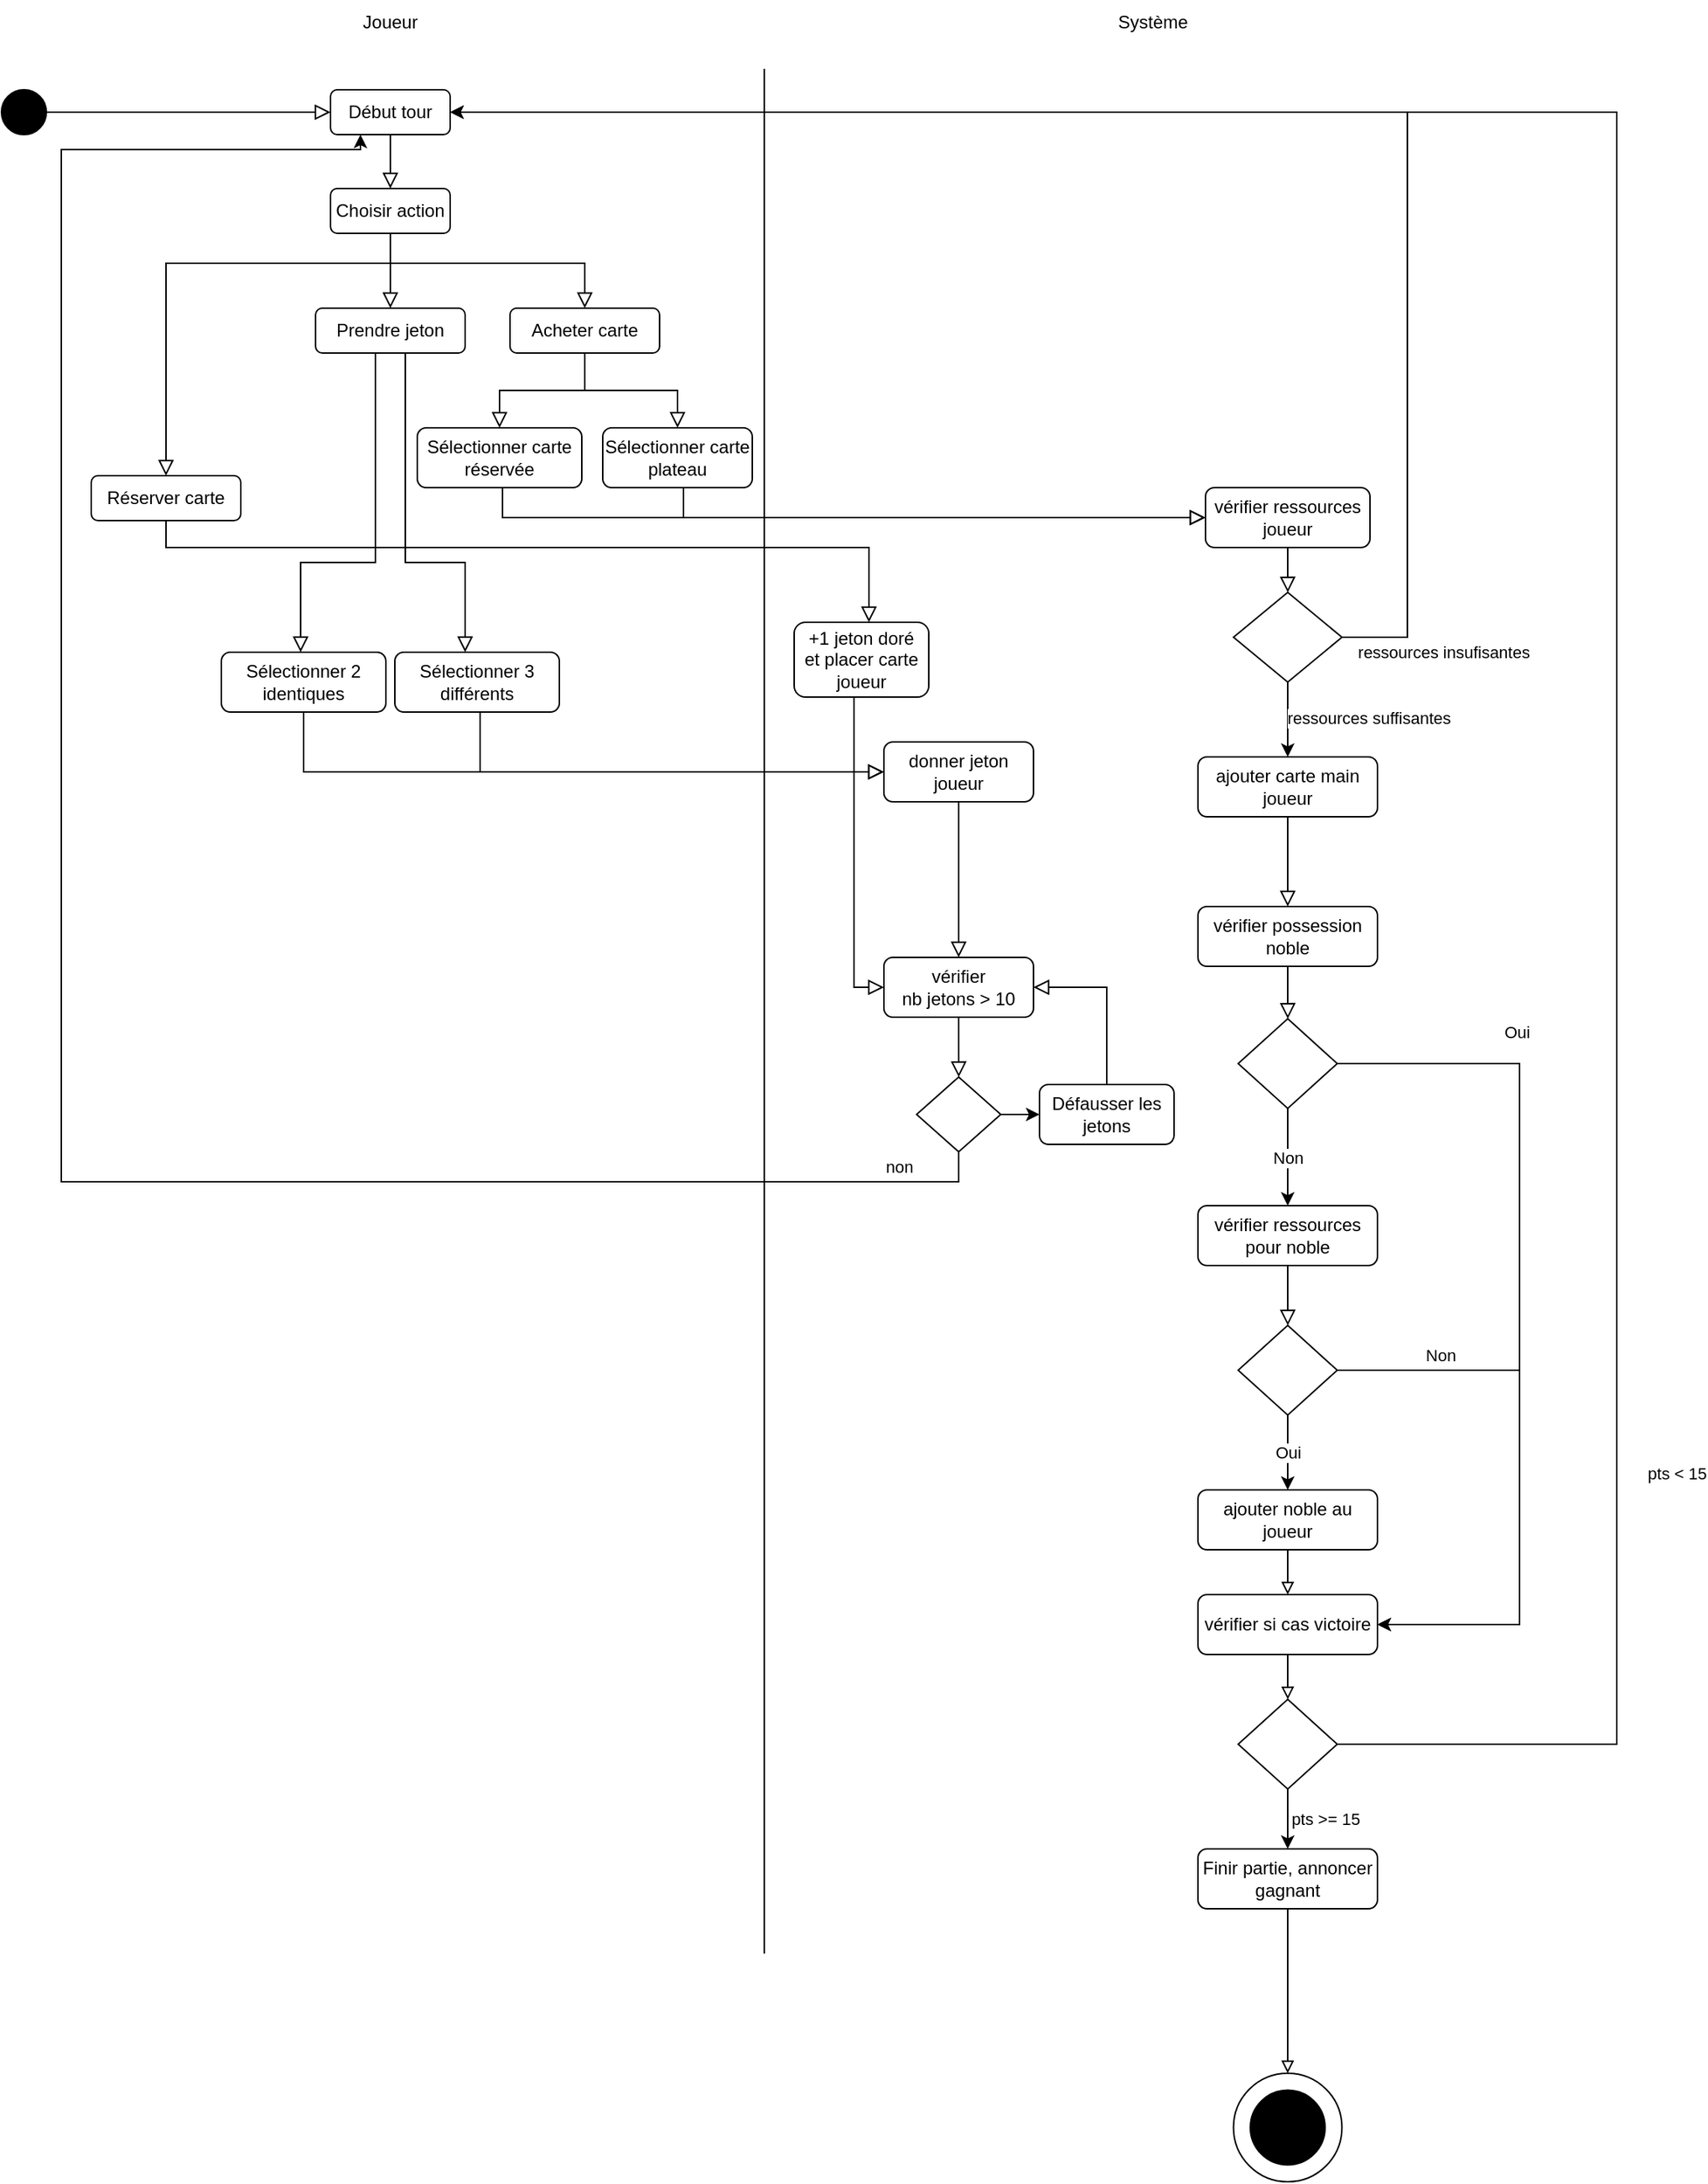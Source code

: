 <mxfile version="22.1.3" type="github">
  <diagram id="C5RBs43oDa-KdzZeNtuy" name="Page-1">
    <mxGraphModel dx="1877" dy="1782" grid="1" gridSize="10" guides="1" tooltips="1" connect="1" arrows="1" fold="1" page="1" pageScale="1" pageWidth="827" pageHeight="1169" math="0" shadow="0">
      <root>
        <mxCell id="WIyWlLk6GJQsqaUBKTNV-0" />
        <mxCell id="WIyWlLk6GJQsqaUBKTNV-1" parent="WIyWlLk6GJQsqaUBKTNV-0" />
        <mxCell id="WIyWlLk6GJQsqaUBKTNV-2" value="" style="rounded=0;html=1;jettySize=auto;orthogonalLoop=1;fontSize=11;endArrow=block;endFill=0;endSize=8;strokeWidth=1;shadow=0;labelBackgroundColor=none;edgeStyle=orthogonalEdgeStyle;" parent="WIyWlLk6GJQsqaUBKTNV-1" source="WIyWlLk6GJQsqaUBKTNV-3" target="WIyWlLk6GJQsqaUBKTNV-7" edge="1">
          <mxGeometry relative="1" as="geometry">
            <mxPoint x="50" y="156" as="targetPoint" />
            <Array as="points">
              <mxPoint x="-20" y="116" />
              <mxPoint x="110" y="116" />
            </Array>
          </mxGeometry>
        </mxCell>
        <mxCell id="WIyWlLk6GJQsqaUBKTNV-3" value="Choisir action" style="rounded=1;whiteSpace=wrap;html=1;fontSize=12;glass=0;strokeWidth=1;shadow=0;" parent="WIyWlLk6GJQsqaUBKTNV-1" vertex="1">
          <mxGeometry x="-60" y="66" width="80" height="30" as="geometry" />
        </mxCell>
        <mxCell id="WIyWlLk6GJQsqaUBKTNV-7" value="Acheter carte" style="rounded=1;whiteSpace=wrap;html=1;fontSize=12;glass=0;strokeWidth=1;shadow=0;" parent="WIyWlLk6GJQsqaUBKTNV-1" vertex="1">
          <mxGeometry x="60" y="146" width="100" height="30" as="geometry" />
        </mxCell>
        <mxCell id="enHVpY441fStGtkDG_Y8-0" value="" style="ellipse;whiteSpace=wrap;html=1;aspect=fixed;fillColor=#000000;" parent="WIyWlLk6GJQsqaUBKTNV-1" vertex="1">
          <mxGeometry x="-280" width="30" height="30" as="geometry" />
        </mxCell>
        <mxCell id="enHVpY441fStGtkDG_Y8-1" value="" style="rounded=0;html=1;jettySize=auto;orthogonalLoop=1;fontSize=11;endArrow=block;endFill=0;endSize=8;strokeWidth=1;shadow=0;labelBackgroundColor=none;edgeStyle=orthogonalEdgeStyle;" parent="WIyWlLk6GJQsqaUBKTNV-1" source="enHVpY441fStGtkDG_Y8-0" target="Eacr9_k-0uvhscIPPzIO-74" edge="1">
          <mxGeometry relative="1" as="geometry">
            <mxPoint x="-50" y="125" as="sourcePoint" />
            <mxPoint x="-50" y="175" as="targetPoint" />
          </mxGeometry>
        </mxCell>
        <mxCell id="Eacr9_k-0uvhscIPPzIO-0" value="Joueur" style="text;html=1;strokeColor=none;fillColor=none;align=center;verticalAlign=middle;whiteSpace=wrap;rounded=0;" vertex="1" parent="WIyWlLk6GJQsqaUBKTNV-1">
          <mxGeometry x="-50" y="-60" width="60" height="30" as="geometry" />
        </mxCell>
        <mxCell id="Eacr9_k-0uvhscIPPzIO-1" value="Système" style="text;html=1;strokeColor=none;fillColor=none;align=center;verticalAlign=middle;whiteSpace=wrap;rounded=0;" vertex="1" parent="WIyWlLk6GJQsqaUBKTNV-1">
          <mxGeometry x="460" y="-60" width="60" height="30" as="geometry" />
        </mxCell>
        <mxCell id="Eacr9_k-0uvhscIPPzIO-2" value="" style="endArrow=none;html=1;rounded=0;" edge="1" parent="WIyWlLk6GJQsqaUBKTNV-1">
          <mxGeometry width="50" height="50" relative="1" as="geometry">
            <mxPoint x="230" y="1246" as="sourcePoint" />
            <mxPoint x="230" y="-14" as="targetPoint" />
          </mxGeometry>
        </mxCell>
        <mxCell id="Eacr9_k-0uvhscIPPzIO-3" value="Prendre jeton" style="rounded=1;whiteSpace=wrap;html=1;fontSize=12;glass=0;strokeWidth=1;shadow=0;" vertex="1" parent="WIyWlLk6GJQsqaUBKTNV-1">
          <mxGeometry x="-70" y="146" width="100" height="30" as="geometry" />
        </mxCell>
        <mxCell id="Eacr9_k-0uvhscIPPzIO-4" value="" style="rounded=0;html=1;jettySize=auto;orthogonalLoop=1;fontSize=11;endArrow=block;endFill=0;endSize=8;strokeWidth=1;shadow=0;labelBackgroundColor=none;edgeStyle=orthogonalEdgeStyle;" edge="1" parent="WIyWlLk6GJQsqaUBKTNV-1" source="WIyWlLk6GJQsqaUBKTNV-3" target="Eacr9_k-0uvhscIPPzIO-3">
          <mxGeometry relative="1" as="geometry">
            <mxPoint x="60" y="111" as="sourcePoint" />
            <mxPoint x="130" y="156" as="targetPoint" />
            <Array as="points">
              <mxPoint x="-20" y="106" />
              <mxPoint x="-20" y="106" />
            </Array>
          </mxGeometry>
        </mxCell>
        <mxCell id="Eacr9_k-0uvhscIPPzIO-5" value="Réserver carte" style="rounded=1;whiteSpace=wrap;html=1;fontSize=12;glass=0;strokeWidth=1;shadow=0;" vertex="1" parent="WIyWlLk6GJQsqaUBKTNV-1">
          <mxGeometry x="-220" y="258" width="100" height="30" as="geometry" />
        </mxCell>
        <mxCell id="Eacr9_k-0uvhscIPPzIO-6" value="" style="rounded=0;html=1;jettySize=auto;orthogonalLoop=1;fontSize=11;endArrow=block;endFill=0;endSize=8;strokeWidth=1;shadow=0;labelBackgroundColor=none;edgeStyle=orthogonalEdgeStyle;" edge="1" parent="WIyWlLk6GJQsqaUBKTNV-1" source="WIyWlLk6GJQsqaUBKTNV-3" target="Eacr9_k-0uvhscIPPzIO-5">
          <mxGeometry relative="1" as="geometry">
            <mxPoint x="60" y="111" as="sourcePoint" />
            <mxPoint x="-10" y="156" as="targetPoint" />
            <Array as="points">
              <mxPoint x="-20" y="116" />
              <mxPoint x="-170" y="116" />
            </Array>
          </mxGeometry>
        </mxCell>
        <mxCell id="Eacr9_k-0uvhscIPPzIO-9" value="Sélectionner carte plateau" style="rounded=1;whiteSpace=wrap;html=1;fontSize=12;glass=0;strokeWidth=1;shadow=0;" vertex="1" parent="WIyWlLk6GJQsqaUBKTNV-1">
          <mxGeometry x="122" y="226" width="100" height="40" as="geometry" />
        </mxCell>
        <mxCell id="Eacr9_k-0uvhscIPPzIO-10" value="" style="rounded=0;html=1;jettySize=auto;orthogonalLoop=1;fontSize=11;endArrow=block;endFill=0;endSize=8;strokeWidth=1;shadow=0;labelBackgroundColor=none;edgeStyle=orthogonalEdgeStyle;" edge="1" parent="WIyWlLk6GJQsqaUBKTNV-1" source="WIyWlLk6GJQsqaUBKTNV-7" target="Eacr9_k-0uvhscIPPzIO-9">
          <mxGeometry y="20" relative="1" as="geometry">
            <mxPoint as="offset" />
            <mxPoint x="60" y="226" as="sourcePoint" />
            <mxPoint x="60" y="366" as="targetPoint" />
          </mxGeometry>
        </mxCell>
        <mxCell id="Eacr9_k-0uvhscIPPzIO-11" value="Sélectionner carte réservée" style="rounded=1;whiteSpace=wrap;html=1;fontSize=12;glass=0;strokeWidth=1;shadow=0;" vertex="1" parent="WIyWlLk6GJQsqaUBKTNV-1">
          <mxGeometry x="-2" y="226" width="110" height="40" as="geometry" />
        </mxCell>
        <mxCell id="Eacr9_k-0uvhscIPPzIO-13" value="" style="rounded=0;html=1;jettySize=auto;orthogonalLoop=1;fontSize=11;endArrow=block;endFill=0;endSize=8;strokeWidth=1;shadow=0;labelBackgroundColor=none;edgeStyle=orthogonalEdgeStyle;" edge="1" parent="WIyWlLk6GJQsqaUBKTNV-1" source="WIyWlLk6GJQsqaUBKTNV-7" target="Eacr9_k-0uvhscIPPzIO-11">
          <mxGeometry y="20" relative="1" as="geometry">
            <mxPoint as="offset" />
            <mxPoint x="60" y="226" as="sourcePoint" />
            <mxPoint x="60" y="366" as="targetPoint" />
          </mxGeometry>
        </mxCell>
        <mxCell id="Eacr9_k-0uvhscIPPzIO-14" value="vérifier ressources joueur" style="rounded=1;whiteSpace=wrap;html=1;fontSize=12;glass=0;strokeWidth=1;shadow=0;" vertex="1" parent="WIyWlLk6GJQsqaUBKTNV-1">
          <mxGeometry x="525" y="266" width="110" height="40" as="geometry" />
        </mxCell>
        <mxCell id="Eacr9_k-0uvhscIPPzIO-15" value="" style="rounded=0;html=1;jettySize=auto;orthogonalLoop=1;fontSize=11;endArrow=block;endFill=0;endSize=8;strokeWidth=1;shadow=0;labelBackgroundColor=none;edgeStyle=orthogonalEdgeStyle;" edge="1" parent="WIyWlLk6GJQsqaUBKTNV-1" source="Eacr9_k-0uvhscIPPzIO-11" target="Eacr9_k-0uvhscIPPzIO-14">
          <mxGeometry y="20" relative="1" as="geometry">
            <mxPoint as="offset" />
            <mxPoint x="120" y="186" as="sourcePoint" />
            <mxPoint x="65" y="236" as="targetPoint" />
            <Array as="points">
              <mxPoint x="55" y="286" />
            </Array>
          </mxGeometry>
        </mxCell>
        <mxCell id="Eacr9_k-0uvhscIPPzIO-16" value="" style="rounded=0;html=1;jettySize=auto;orthogonalLoop=1;fontSize=11;endArrow=block;endFill=0;endSize=8;strokeWidth=1;shadow=0;labelBackgroundColor=none;edgeStyle=orthogonalEdgeStyle;" edge="1" parent="WIyWlLk6GJQsqaUBKTNV-1" source="Eacr9_k-0uvhscIPPzIO-9" target="Eacr9_k-0uvhscIPPzIO-14">
          <mxGeometry y="20" relative="1" as="geometry">
            <mxPoint as="offset" />
            <mxPoint x="65" y="276" as="sourcePoint" />
            <mxPoint x="300" y="296" as="targetPoint" />
            <Array as="points">
              <mxPoint x="176" y="286" />
            </Array>
          </mxGeometry>
        </mxCell>
        <mxCell id="Eacr9_k-0uvhscIPPzIO-21" style="edgeStyle=orthogonalEdgeStyle;rounded=0;orthogonalLoop=1;jettySize=auto;html=1;exitX=1;exitY=0.5;exitDx=0;exitDy=0;" edge="1" parent="WIyWlLk6GJQsqaUBKTNV-1" source="Eacr9_k-0uvhscIPPzIO-18" target="Eacr9_k-0uvhscIPPzIO-74">
          <mxGeometry relative="1" as="geometry">
            <Array as="points">
              <mxPoint x="660" y="366" />
              <mxPoint x="660" y="15" />
            </Array>
          </mxGeometry>
        </mxCell>
        <mxCell id="Eacr9_k-0uvhscIPPzIO-22" value="ressources insufisantes" style="edgeLabel;html=1;align=center;verticalAlign=middle;resizable=0;points=[];" vertex="1" connectable="0" parent="Eacr9_k-0uvhscIPPzIO-21">
          <mxGeometry x="-0.938" y="3" relative="1" as="geometry">
            <mxPoint x="35" y="13" as="offset" />
          </mxGeometry>
        </mxCell>
        <mxCell id="Eacr9_k-0uvhscIPPzIO-23" value="ressources suffisantes" style="edgeStyle=orthogonalEdgeStyle;rounded=0;orthogonalLoop=1;jettySize=auto;html=1;exitX=0.5;exitY=1;exitDx=0;exitDy=0;" edge="1" parent="WIyWlLk6GJQsqaUBKTNV-1" source="Eacr9_k-0uvhscIPPzIO-18" target="Eacr9_k-0uvhscIPPzIO-24">
          <mxGeometry x="0.013" y="54" relative="1" as="geometry">
            <mxPoint x="580" y="446" as="targetPoint" />
            <mxPoint y="-2" as="offset" />
          </mxGeometry>
        </mxCell>
        <mxCell id="Eacr9_k-0uvhscIPPzIO-18" value="" style="rhombus;whiteSpace=wrap;html=1;shadow=0;fontFamily=Helvetica;fontSize=12;align=center;strokeWidth=1;spacing=6;spacingTop=-4;" vertex="1" parent="WIyWlLk6GJQsqaUBKTNV-1">
          <mxGeometry x="543.75" y="336" width="72.5" height="60" as="geometry" />
        </mxCell>
        <mxCell id="Eacr9_k-0uvhscIPPzIO-19" value="" style="edgeStyle=orthogonalEdgeStyle;rounded=0;html=1;jettySize=auto;orthogonalLoop=1;fontSize=11;endArrow=block;endFill=0;endSize=8;strokeWidth=1;shadow=0;labelBackgroundColor=none;" edge="1" parent="WIyWlLk6GJQsqaUBKTNV-1" source="Eacr9_k-0uvhscIPPzIO-14" target="Eacr9_k-0uvhscIPPzIO-18">
          <mxGeometry y="10" relative="1" as="geometry">
            <mxPoint as="offset" />
            <mxPoint x="355" y="416" as="sourcePoint" />
            <mxPoint x="405" y="416" as="targetPoint" />
          </mxGeometry>
        </mxCell>
        <mxCell id="Eacr9_k-0uvhscIPPzIO-24" value="ajouter carte main joueur" style="rounded=1;whiteSpace=wrap;html=1;fontSize=12;glass=0;strokeWidth=1;shadow=0;" vertex="1" parent="WIyWlLk6GJQsqaUBKTNV-1">
          <mxGeometry x="520" y="446" width="120" height="40" as="geometry" />
        </mxCell>
        <mxCell id="Eacr9_k-0uvhscIPPzIO-25" value="" style="rounded=0;html=1;jettySize=auto;orthogonalLoop=1;fontSize=11;endArrow=block;endFill=0;endSize=8;strokeWidth=1;shadow=0;labelBackgroundColor=none;edgeStyle=orthogonalEdgeStyle;" edge="1" parent="WIyWlLk6GJQsqaUBKTNV-1" source="Eacr9_k-0uvhscIPPzIO-24" target="Eacr9_k-0uvhscIPPzIO-26">
          <mxGeometry x="0.333" y="20" relative="1" as="geometry">
            <mxPoint as="offset" />
            <mxPoint x="555" y="506" as="sourcePoint" />
            <mxPoint x="585" y="586" as="targetPoint" />
          </mxGeometry>
        </mxCell>
        <mxCell id="Eacr9_k-0uvhscIPPzIO-26" value="vérifier possession noble" style="rounded=1;whiteSpace=wrap;html=1;fontSize=12;glass=0;strokeWidth=1;shadow=0;" vertex="1" parent="WIyWlLk6GJQsqaUBKTNV-1">
          <mxGeometry x="520" y="546" width="120" height="40" as="geometry" />
        </mxCell>
        <mxCell id="Eacr9_k-0uvhscIPPzIO-31" value="Oui" style="edgeStyle=orthogonalEdgeStyle;rounded=0;orthogonalLoop=1;jettySize=auto;html=1;exitX=1;exitY=0.5;exitDx=0;exitDy=0;" edge="1" parent="WIyWlLk6GJQsqaUBKTNV-1" source="Eacr9_k-0uvhscIPPzIO-27" target="Eacr9_k-0uvhscIPPzIO-40">
          <mxGeometry x="-0.594" y="20" relative="1" as="geometry">
            <mxPoint x="775" y="916" as="targetPoint" />
            <Array as="points">
              <mxPoint x="735" y="651" />
              <mxPoint x="735" y="1026" />
            </Array>
            <mxPoint y="-1" as="offset" />
          </mxGeometry>
        </mxCell>
        <mxCell id="Eacr9_k-0uvhscIPPzIO-32" value="Non" style="edgeStyle=orthogonalEdgeStyle;rounded=0;orthogonalLoop=1;jettySize=auto;html=1;exitX=0.5;exitY=1;exitDx=0;exitDy=0;" edge="1" parent="WIyWlLk6GJQsqaUBKTNV-1" source="Eacr9_k-0uvhscIPPzIO-27" target="Eacr9_k-0uvhscIPPzIO-33">
          <mxGeometry relative="1" as="geometry">
            <mxPoint x="580" y="726" as="targetPoint" />
          </mxGeometry>
        </mxCell>
        <mxCell id="Eacr9_k-0uvhscIPPzIO-27" value="" style="rhombus;whiteSpace=wrap;html=1;shadow=0;fontFamily=Helvetica;fontSize=12;align=center;strokeWidth=1;spacing=6;spacingTop=-4;" vertex="1" parent="WIyWlLk6GJQsqaUBKTNV-1">
          <mxGeometry x="546.87" y="621" width="66.25" height="60" as="geometry" />
        </mxCell>
        <mxCell id="Eacr9_k-0uvhscIPPzIO-28" value="" style="rounded=0;html=1;jettySize=auto;orthogonalLoop=1;fontSize=11;endArrow=block;endFill=0;endSize=8;strokeWidth=1;shadow=0;labelBackgroundColor=none;edgeStyle=orthogonalEdgeStyle;" edge="1" parent="WIyWlLk6GJQsqaUBKTNV-1" source="Eacr9_k-0uvhscIPPzIO-26" target="Eacr9_k-0uvhscIPPzIO-27">
          <mxGeometry x="0.333" y="20" relative="1" as="geometry">
            <mxPoint as="offset" />
            <mxPoint x="590" y="496" as="sourcePoint" />
            <mxPoint x="590" y="556" as="targetPoint" />
          </mxGeometry>
        </mxCell>
        <mxCell id="Eacr9_k-0uvhscIPPzIO-33" value="vérifier ressources pour noble" style="rounded=1;whiteSpace=wrap;html=1;fontSize=12;glass=0;strokeWidth=1;shadow=0;" vertex="1" parent="WIyWlLk6GJQsqaUBKTNV-1">
          <mxGeometry x="519.99" y="746" width="120" height="40" as="geometry" />
        </mxCell>
        <mxCell id="Eacr9_k-0uvhscIPPzIO-36" value="Oui" style="edgeStyle=orthogonalEdgeStyle;rounded=0;orthogonalLoop=1;jettySize=auto;html=1;exitX=0.5;exitY=1;exitDx=0;exitDy=0;" edge="1" parent="WIyWlLk6GJQsqaUBKTNV-1" source="Eacr9_k-0uvhscIPPzIO-34" target="Eacr9_k-0uvhscIPPzIO-38">
          <mxGeometry relative="1" as="geometry">
            <mxPoint x="580" y="926" as="targetPoint" />
          </mxGeometry>
        </mxCell>
        <mxCell id="Eacr9_k-0uvhscIPPzIO-37" value="Non" style="edgeStyle=orthogonalEdgeStyle;rounded=0;orthogonalLoop=1;jettySize=auto;html=1;exitX=1;exitY=0.5;exitDx=0;exitDy=0;" edge="1" parent="WIyWlLk6GJQsqaUBKTNV-1" source="Eacr9_k-0uvhscIPPzIO-34" target="Eacr9_k-0uvhscIPPzIO-40">
          <mxGeometry x="-0.647" y="10" relative="1" as="geometry">
            <mxPoint x="735" y="856" as="targetPoint" />
            <Array as="points">
              <mxPoint x="735" y="856" />
              <mxPoint x="735" y="1026" />
            </Array>
            <mxPoint as="offset" />
          </mxGeometry>
        </mxCell>
        <mxCell id="Eacr9_k-0uvhscIPPzIO-34" value="" style="rhombus;whiteSpace=wrap;html=1;shadow=0;fontFamily=Helvetica;fontSize=12;align=center;strokeWidth=1;spacing=6;spacingTop=-4;" vertex="1" parent="WIyWlLk6GJQsqaUBKTNV-1">
          <mxGeometry x="546.87" y="826" width="66.25" height="60" as="geometry" />
        </mxCell>
        <mxCell id="Eacr9_k-0uvhscIPPzIO-35" value="" style="rounded=0;html=1;jettySize=auto;orthogonalLoop=1;fontSize=11;endArrow=block;endFill=0;endSize=8;strokeWidth=1;shadow=0;labelBackgroundColor=none;edgeStyle=orthogonalEdgeStyle;" edge="1" parent="WIyWlLk6GJQsqaUBKTNV-1" source="Eacr9_k-0uvhscIPPzIO-33" target="Eacr9_k-0uvhscIPPzIO-34">
          <mxGeometry x="0.333" y="20" relative="1" as="geometry">
            <mxPoint as="offset" />
            <mxPoint x="590" y="596" as="sourcePoint" />
            <mxPoint x="590" y="631" as="targetPoint" />
          </mxGeometry>
        </mxCell>
        <mxCell id="Eacr9_k-0uvhscIPPzIO-38" value="ajouter noble au joueur" style="rounded=1;whiteSpace=wrap;html=1;fontSize=12;glass=0;strokeWidth=1;shadow=0;" vertex="1" parent="WIyWlLk6GJQsqaUBKTNV-1">
          <mxGeometry x="519.99" y="936" width="120" height="40" as="geometry" />
        </mxCell>
        <mxCell id="Eacr9_k-0uvhscIPPzIO-39" value="" style="edgeStyle=orthogonalEdgeStyle;rounded=0;orthogonalLoop=1;jettySize=auto;html=1;endArrow=block;endFill=0;" edge="1" parent="WIyWlLk6GJQsqaUBKTNV-1" source="Eacr9_k-0uvhscIPPzIO-38" target="Eacr9_k-0uvhscIPPzIO-40">
          <mxGeometry relative="1" as="geometry">
            <mxPoint x="580" y="1036" as="targetPoint" />
            <mxPoint x="590" y="896" as="sourcePoint" />
          </mxGeometry>
        </mxCell>
        <mxCell id="Eacr9_k-0uvhscIPPzIO-40" value="vérifier si cas victoire" style="rounded=1;whiteSpace=wrap;html=1;fontSize=12;glass=0;strokeWidth=1;shadow=0;" vertex="1" parent="WIyWlLk6GJQsqaUBKTNV-1">
          <mxGeometry x="520" y="1006" width="120" height="40" as="geometry" />
        </mxCell>
        <mxCell id="Eacr9_k-0uvhscIPPzIO-43" style="edgeStyle=orthogonalEdgeStyle;rounded=0;orthogonalLoop=1;jettySize=auto;html=1;exitX=1;exitY=0.5;exitDx=0;exitDy=0;" edge="1" parent="WIyWlLk6GJQsqaUBKTNV-1" source="Eacr9_k-0uvhscIPPzIO-41" target="Eacr9_k-0uvhscIPPzIO-74">
          <mxGeometry relative="1" as="geometry">
            <mxPoint x="160" y="576" as="targetPoint" />
            <Array as="points">
              <mxPoint x="800" y="1106" />
              <mxPoint x="800" y="15" />
            </Array>
          </mxGeometry>
        </mxCell>
        <mxCell id="Eacr9_k-0uvhscIPPzIO-50" value="pts &amp;lt; 15" style="edgeLabel;html=1;align=center;verticalAlign=middle;resizable=0;points=[];" vertex="1" connectable="0" parent="Eacr9_k-0uvhscIPPzIO-43">
          <mxGeometry x="-0.226" y="-2" relative="1" as="geometry">
            <mxPoint x="38" y="428" as="offset" />
          </mxGeometry>
        </mxCell>
        <mxCell id="Eacr9_k-0uvhscIPPzIO-44" value="pts &amp;gt;= 15" style="edgeStyle=orthogonalEdgeStyle;rounded=0;orthogonalLoop=1;jettySize=auto;html=1;exitX=0.5;exitY=1;exitDx=0;exitDy=0;" edge="1" parent="WIyWlLk6GJQsqaUBKTNV-1" source="Eacr9_k-0uvhscIPPzIO-41" target="Eacr9_k-0uvhscIPPzIO-45">
          <mxGeometry y="25" relative="1" as="geometry">
            <mxPoint x="580" y="1196" as="targetPoint" />
            <mxPoint as="offset" />
          </mxGeometry>
        </mxCell>
        <mxCell id="Eacr9_k-0uvhscIPPzIO-41" value="" style="rhombus;whiteSpace=wrap;html=1;shadow=0;fontFamily=Helvetica;fontSize=12;align=center;strokeWidth=1;spacing=6;spacingTop=-4;" vertex="1" parent="WIyWlLk6GJQsqaUBKTNV-1">
          <mxGeometry x="546.87" y="1076" width="66.25" height="60" as="geometry" />
        </mxCell>
        <mxCell id="Eacr9_k-0uvhscIPPzIO-42" value="" style="edgeStyle=orthogonalEdgeStyle;rounded=0;orthogonalLoop=1;jettySize=auto;html=1;endArrow=block;endFill=0;" edge="1" parent="WIyWlLk6GJQsqaUBKTNV-1" source="Eacr9_k-0uvhscIPPzIO-40" target="Eacr9_k-0uvhscIPPzIO-41">
          <mxGeometry relative="1" as="geometry">
            <mxPoint x="590" y="1036" as="targetPoint" />
            <mxPoint x="590" y="986" as="sourcePoint" />
          </mxGeometry>
        </mxCell>
        <mxCell id="Eacr9_k-0uvhscIPPzIO-45" value="Finir partie, annoncer gagnant" style="rounded=1;whiteSpace=wrap;html=1;fontSize=12;glass=0;strokeWidth=1;shadow=0;" vertex="1" parent="WIyWlLk6GJQsqaUBKTNV-1">
          <mxGeometry x="519.99" y="1176" width="120" height="40" as="geometry" />
        </mxCell>
        <mxCell id="Eacr9_k-0uvhscIPPzIO-49" value="" style="group" vertex="1" connectable="0" parent="WIyWlLk6GJQsqaUBKTNV-1">
          <mxGeometry x="543.74" y="1326" width="72.5" height="72.5" as="geometry" />
        </mxCell>
        <mxCell id="Eacr9_k-0uvhscIPPzIO-46" value="" style="ellipse;whiteSpace=wrap;html=1;aspect=fixed;fillColor=#000000;" vertex="1" parent="Eacr9_k-0uvhscIPPzIO-49">
          <mxGeometry x="11.25" y="11.25" width="50" height="50" as="geometry" />
        </mxCell>
        <mxCell id="Eacr9_k-0uvhscIPPzIO-48" value="" style="ellipse;whiteSpace=wrap;html=1;aspect=fixed;fillColor=none;" vertex="1" parent="Eacr9_k-0uvhscIPPzIO-49">
          <mxGeometry width="72.5" height="72.5" as="geometry" />
        </mxCell>
        <mxCell id="Eacr9_k-0uvhscIPPzIO-51" value="" style="edgeStyle=orthogonalEdgeStyle;rounded=0;orthogonalLoop=1;jettySize=auto;html=1;endArrow=block;endFill=0;" edge="1" parent="WIyWlLk6GJQsqaUBKTNV-1" source="Eacr9_k-0uvhscIPPzIO-45" target="Eacr9_k-0uvhscIPPzIO-48">
          <mxGeometry relative="1" as="geometry">
            <mxPoint x="590" y="1086" as="targetPoint" />
            <mxPoint x="590" y="1056" as="sourcePoint" />
          </mxGeometry>
        </mxCell>
        <mxCell id="Eacr9_k-0uvhscIPPzIO-52" value="" style="rounded=0;html=1;jettySize=auto;orthogonalLoop=1;fontSize=11;endArrow=block;endFill=0;endSize=8;strokeWidth=1;shadow=0;labelBackgroundColor=none;edgeStyle=orthogonalEdgeStyle;" edge="1" parent="WIyWlLk6GJQsqaUBKTNV-1" source="Eacr9_k-0uvhscIPPzIO-3" target="Eacr9_k-0uvhscIPPzIO-53">
          <mxGeometry y="20" relative="1" as="geometry">
            <mxPoint as="offset" />
            <mxPoint x="120" y="186" as="sourcePoint" />
            <mxPoint x="360" y="206" as="targetPoint" />
            <Array as="points">
              <mxPoint x="-30" y="316" />
              <mxPoint x="-80" y="316" />
            </Array>
          </mxGeometry>
        </mxCell>
        <mxCell id="Eacr9_k-0uvhscIPPzIO-53" value="Sélectionner 2 identiques" style="rounded=1;whiteSpace=wrap;html=1;fontSize=12;glass=0;strokeWidth=1;shadow=0;" vertex="1" parent="WIyWlLk6GJQsqaUBKTNV-1">
          <mxGeometry x="-133" y="376" width="110" height="40" as="geometry" />
        </mxCell>
        <mxCell id="Eacr9_k-0uvhscIPPzIO-54" value="Sélectionner 3 différents" style="rounded=1;whiteSpace=wrap;html=1;fontSize=12;glass=0;strokeWidth=1;shadow=0;" vertex="1" parent="WIyWlLk6GJQsqaUBKTNV-1">
          <mxGeometry x="-17" y="376" width="110" height="40" as="geometry" />
        </mxCell>
        <mxCell id="Eacr9_k-0uvhscIPPzIO-55" value="" style="rounded=0;html=1;jettySize=auto;orthogonalLoop=1;fontSize=11;endArrow=block;endFill=0;endSize=8;strokeWidth=1;shadow=0;labelBackgroundColor=none;edgeStyle=orthogonalEdgeStyle;" edge="1" parent="WIyWlLk6GJQsqaUBKTNV-1" source="Eacr9_k-0uvhscIPPzIO-3" target="Eacr9_k-0uvhscIPPzIO-54">
          <mxGeometry y="20" relative="1" as="geometry">
            <mxPoint as="offset" />
            <mxPoint x="-10" y="116" as="sourcePoint" />
            <mxPoint x="-70" y="356" as="targetPoint" />
            <Array as="points">
              <mxPoint x="-10" y="316" />
              <mxPoint x="30" y="316" />
            </Array>
          </mxGeometry>
        </mxCell>
        <mxCell id="Eacr9_k-0uvhscIPPzIO-56" value="vérifier &lt;br&gt;nb jetons &amp;gt; 10" style="rounded=1;whiteSpace=wrap;html=1;fontSize=12;glass=0;strokeWidth=1;shadow=0;" vertex="1" parent="WIyWlLk6GJQsqaUBKTNV-1">
          <mxGeometry x="310" y="580" width="100" height="40" as="geometry" />
        </mxCell>
        <mxCell id="Eacr9_k-0uvhscIPPzIO-57" value="" style="rounded=0;html=1;jettySize=auto;orthogonalLoop=1;fontSize=11;endArrow=block;endFill=0;endSize=8;strokeWidth=1;shadow=0;labelBackgroundColor=none;edgeStyle=orthogonalEdgeStyle;" edge="1" parent="WIyWlLk6GJQsqaUBKTNV-1" source="Eacr9_k-0uvhscIPPzIO-54" target="Eacr9_k-0uvhscIPPzIO-69">
          <mxGeometry y="20" relative="1" as="geometry">
            <mxPoint as="offset" />
            <mxPoint y="186" as="sourcePoint" />
            <mxPoint x="290" y="456" as="targetPoint" />
            <Array as="points">
              <mxPoint x="40" y="456" />
            </Array>
          </mxGeometry>
        </mxCell>
        <mxCell id="Eacr9_k-0uvhscIPPzIO-58" value="" style="rounded=0;html=1;jettySize=auto;orthogonalLoop=1;fontSize=11;endArrow=block;endFill=0;endSize=8;strokeWidth=1;shadow=0;labelBackgroundColor=none;edgeStyle=orthogonalEdgeStyle;" edge="1" parent="WIyWlLk6GJQsqaUBKTNV-1" source="Eacr9_k-0uvhscIPPzIO-53" target="Eacr9_k-0uvhscIPPzIO-69">
          <mxGeometry y="20" relative="1" as="geometry">
            <mxPoint as="offset" />
            <mxPoint x="50" y="426" as="sourcePoint" />
            <mxPoint x="300" y="456" as="targetPoint" />
            <Array as="points">
              <mxPoint x="-78" y="456" />
            </Array>
          </mxGeometry>
        </mxCell>
        <mxCell id="Eacr9_k-0uvhscIPPzIO-62" value="non" style="edgeStyle=orthogonalEdgeStyle;rounded=0;orthogonalLoop=1;jettySize=auto;html=1;exitX=0.5;exitY=1;exitDx=0;exitDy=0;entryX=0.25;entryY=1;entryDx=0;entryDy=0;" edge="1" parent="WIyWlLk6GJQsqaUBKTNV-1" source="Eacr9_k-0uvhscIPPzIO-59" target="Eacr9_k-0uvhscIPPzIO-74">
          <mxGeometry x="-0.921" y="-10" relative="1" as="geometry">
            <mxPoint x="-250" y="110" as="targetPoint" />
            <Array as="points">
              <mxPoint x="360" y="730" />
              <mxPoint x="-240" y="730" />
              <mxPoint x="-240" y="40" />
              <mxPoint x="-40" y="40" />
            </Array>
            <mxPoint as="offset" />
          </mxGeometry>
        </mxCell>
        <mxCell id="Eacr9_k-0uvhscIPPzIO-71" style="edgeStyle=orthogonalEdgeStyle;rounded=0;orthogonalLoop=1;jettySize=auto;html=1;exitX=1;exitY=0.5;exitDx=0;exitDy=0;" edge="1" parent="WIyWlLk6GJQsqaUBKTNV-1" source="Eacr9_k-0uvhscIPPzIO-59" target="Eacr9_k-0uvhscIPPzIO-72">
          <mxGeometry relative="1" as="geometry">
            <mxPoint x="440" y="706" as="targetPoint" />
          </mxGeometry>
        </mxCell>
        <mxCell id="Eacr9_k-0uvhscIPPzIO-59" value="" style="rhombus;whiteSpace=wrap;html=1;shadow=0;fontFamily=Helvetica;fontSize=12;align=center;strokeWidth=1;spacing=6;spacingTop=-4;" vertex="1" parent="WIyWlLk6GJQsqaUBKTNV-1">
          <mxGeometry x="331.87" y="660" width="56.25" height="50" as="geometry" />
        </mxCell>
        <mxCell id="Eacr9_k-0uvhscIPPzIO-60" value="" style="edgeStyle=orthogonalEdgeStyle;rounded=0;html=1;jettySize=auto;orthogonalLoop=1;fontSize=11;endArrow=block;endFill=0;endSize=8;strokeWidth=1;shadow=0;labelBackgroundColor=none;" edge="1" parent="WIyWlLk6GJQsqaUBKTNV-1" target="Eacr9_k-0uvhscIPPzIO-59" source="Eacr9_k-0uvhscIPPzIO-56">
          <mxGeometry y="10" relative="1" as="geometry">
            <mxPoint as="offset" />
            <mxPoint x="359.99" y="630" as="sourcePoint" />
            <mxPoint x="184.99" y="740" as="targetPoint" />
          </mxGeometry>
        </mxCell>
        <mxCell id="Eacr9_k-0uvhscIPPzIO-63" value="" style="edgeStyle=orthogonalEdgeStyle;rounded=0;html=1;jettySize=auto;orthogonalLoop=1;fontSize=11;endArrow=block;endFill=0;endSize=8;strokeWidth=1;shadow=0;labelBackgroundColor=none;" edge="1" parent="WIyWlLk6GJQsqaUBKTNV-1" source="Eacr9_k-0uvhscIPPzIO-72" target="Eacr9_k-0uvhscIPPzIO-56">
          <mxGeometry y="10" relative="1" as="geometry">
            <mxPoint as="offset" />
            <mxPoint x="370" y="735" as="sourcePoint" />
            <mxPoint y="685" as="targetPoint" />
            <Array as="points">
              <mxPoint x="459" y="600" />
            </Array>
          </mxGeometry>
        </mxCell>
        <mxCell id="Eacr9_k-0uvhscIPPzIO-66" value="" style="rounded=0;html=1;jettySize=auto;orthogonalLoop=1;fontSize=11;endArrow=block;endFill=0;endSize=8;strokeWidth=1;shadow=0;labelBackgroundColor=none;edgeStyle=orthogonalEdgeStyle;" edge="1" parent="WIyWlLk6GJQsqaUBKTNV-1" source="Eacr9_k-0uvhscIPPzIO-5" target="Eacr9_k-0uvhscIPPzIO-67">
          <mxGeometry y="20" relative="1" as="geometry">
            <mxPoint as="offset" />
            <mxPoint x="120" y="186" as="sourcePoint" />
            <mxPoint x="300" y="336" as="targetPoint" />
            <Array as="points">
              <mxPoint x="-170" y="306" />
              <mxPoint x="300" y="306" />
            </Array>
          </mxGeometry>
        </mxCell>
        <mxCell id="Eacr9_k-0uvhscIPPzIO-67" value="+1 jeton doré&lt;br&gt;et placer carte joueur" style="rounded=1;whiteSpace=wrap;html=1;fontSize=12;glass=0;strokeWidth=1;shadow=0;" vertex="1" parent="WIyWlLk6GJQsqaUBKTNV-1">
          <mxGeometry x="250" y="356" width="90" height="50" as="geometry" />
        </mxCell>
        <mxCell id="Eacr9_k-0uvhscIPPzIO-69" value="donner jeton joueur" style="rounded=1;whiteSpace=wrap;html=1;fontSize=12;glass=0;strokeWidth=1;shadow=0;" vertex="1" parent="WIyWlLk6GJQsqaUBKTNV-1">
          <mxGeometry x="309.99" y="436" width="100" height="40" as="geometry" />
        </mxCell>
        <mxCell id="Eacr9_k-0uvhscIPPzIO-70" value="" style="rounded=0;html=1;jettySize=auto;orthogonalLoop=1;fontSize=11;endArrow=block;endFill=0;endSize=8;strokeWidth=1;shadow=0;labelBackgroundColor=none;edgeStyle=orthogonalEdgeStyle;" edge="1" parent="WIyWlLk6GJQsqaUBKTNV-1" source="Eacr9_k-0uvhscIPPzIO-69" target="Eacr9_k-0uvhscIPPzIO-56">
          <mxGeometry y="20" relative="1" as="geometry">
            <mxPoint as="offset" />
            <mxPoint x="-68" y="426" as="sourcePoint" />
            <mxPoint x="320" y="466" as="targetPoint" />
            <Array as="points">
              <mxPoint x="360" y="466" />
            </Array>
          </mxGeometry>
        </mxCell>
        <mxCell id="Eacr9_k-0uvhscIPPzIO-72" value="Défausser les jetons" style="rounded=1;whiteSpace=wrap;html=1;fontSize=12;glass=0;strokeWidth=1;shadow=0;" vertex="1" parent="WIyWlLk6GJQsqaUBKTNV-1">
          <mxGeometry x="414" y="665" width="90" height="40" as="geometry" />
        </mxCell>
        <mxCell id="Eacr9_k-0uvhscIPPzIO-73" value="" style="rounded=0;html=1;jettySize=auto;orthogonalLoop=1;fontSize=11;endArrow=block;endFill=0;endSize=8;strokeWidth=1;shadow=0;labelBackgroundColor=none;edgeStyle=orthogonalEdgeStyle;" edge="1" parent="WIyWlLk6GJQsqaUBKTNV-1" source="Eacr9_k-0uvhscIPPzIO-67" target="Eacr9_k-0uvhscIPPzIO-56">
          <mxGeometry y="20" relative="1" as="geometry">
            <mxPoint as="offset" />
            <mxPoint x="370" y="486" as="sourcePoint" />
            <mxPoint x="370" y="590" as="targetPoint" />
            <Array as="points">
              <mxPoint x="290" y="600" />
            </Array>
          </mxGeometry>
        </mxCell>
        <mxCell id="Eacr9_k-0uvhscIPPzIO-74" value="Début tour" style="rounded=1;whiteSpace=wrap;html=1;fontSize=12;glass=0;strokeWidth=1;shadow=0;" vertex="1" parent="WIyWlLk6GJQsqaUBKTNV-1">
          <mxGeometry x="-60" width="80" height="30" as="geometry" />
        </mxCell>
        <mxCell id="Eacr9_k-0uvhscIPPzIO-75" value="" style="rounded=0;html=1;jettySize=auto;orthogonalLoop=1;fontSize=11;endArrow=block;endFill=0;endSize=8;strokeWidth=1;shadow=0;labelBackgroundColor=none;edgeStyle=orthogonalEdgeStyle;" edge="1" parent="WIyWlLk6GJQsqaUBKTNV-1" source="Eacr9_k-0uvhscIPPzIO-74" target="WIyWlLk6GJQsqaUBKTNV-3">
          <mxGeometry relative="1" as="geometry">
            <mxPoint x="-10" y="106" as="sourcePoint" />
            <mxPoint x="-160" y="270" as="targetPoint" />
            <Array as="points" />
          </mxGeometry>
        </mxCell>
      </root>
    </mxGraphModel>
  </diagram>
</mxfile>
